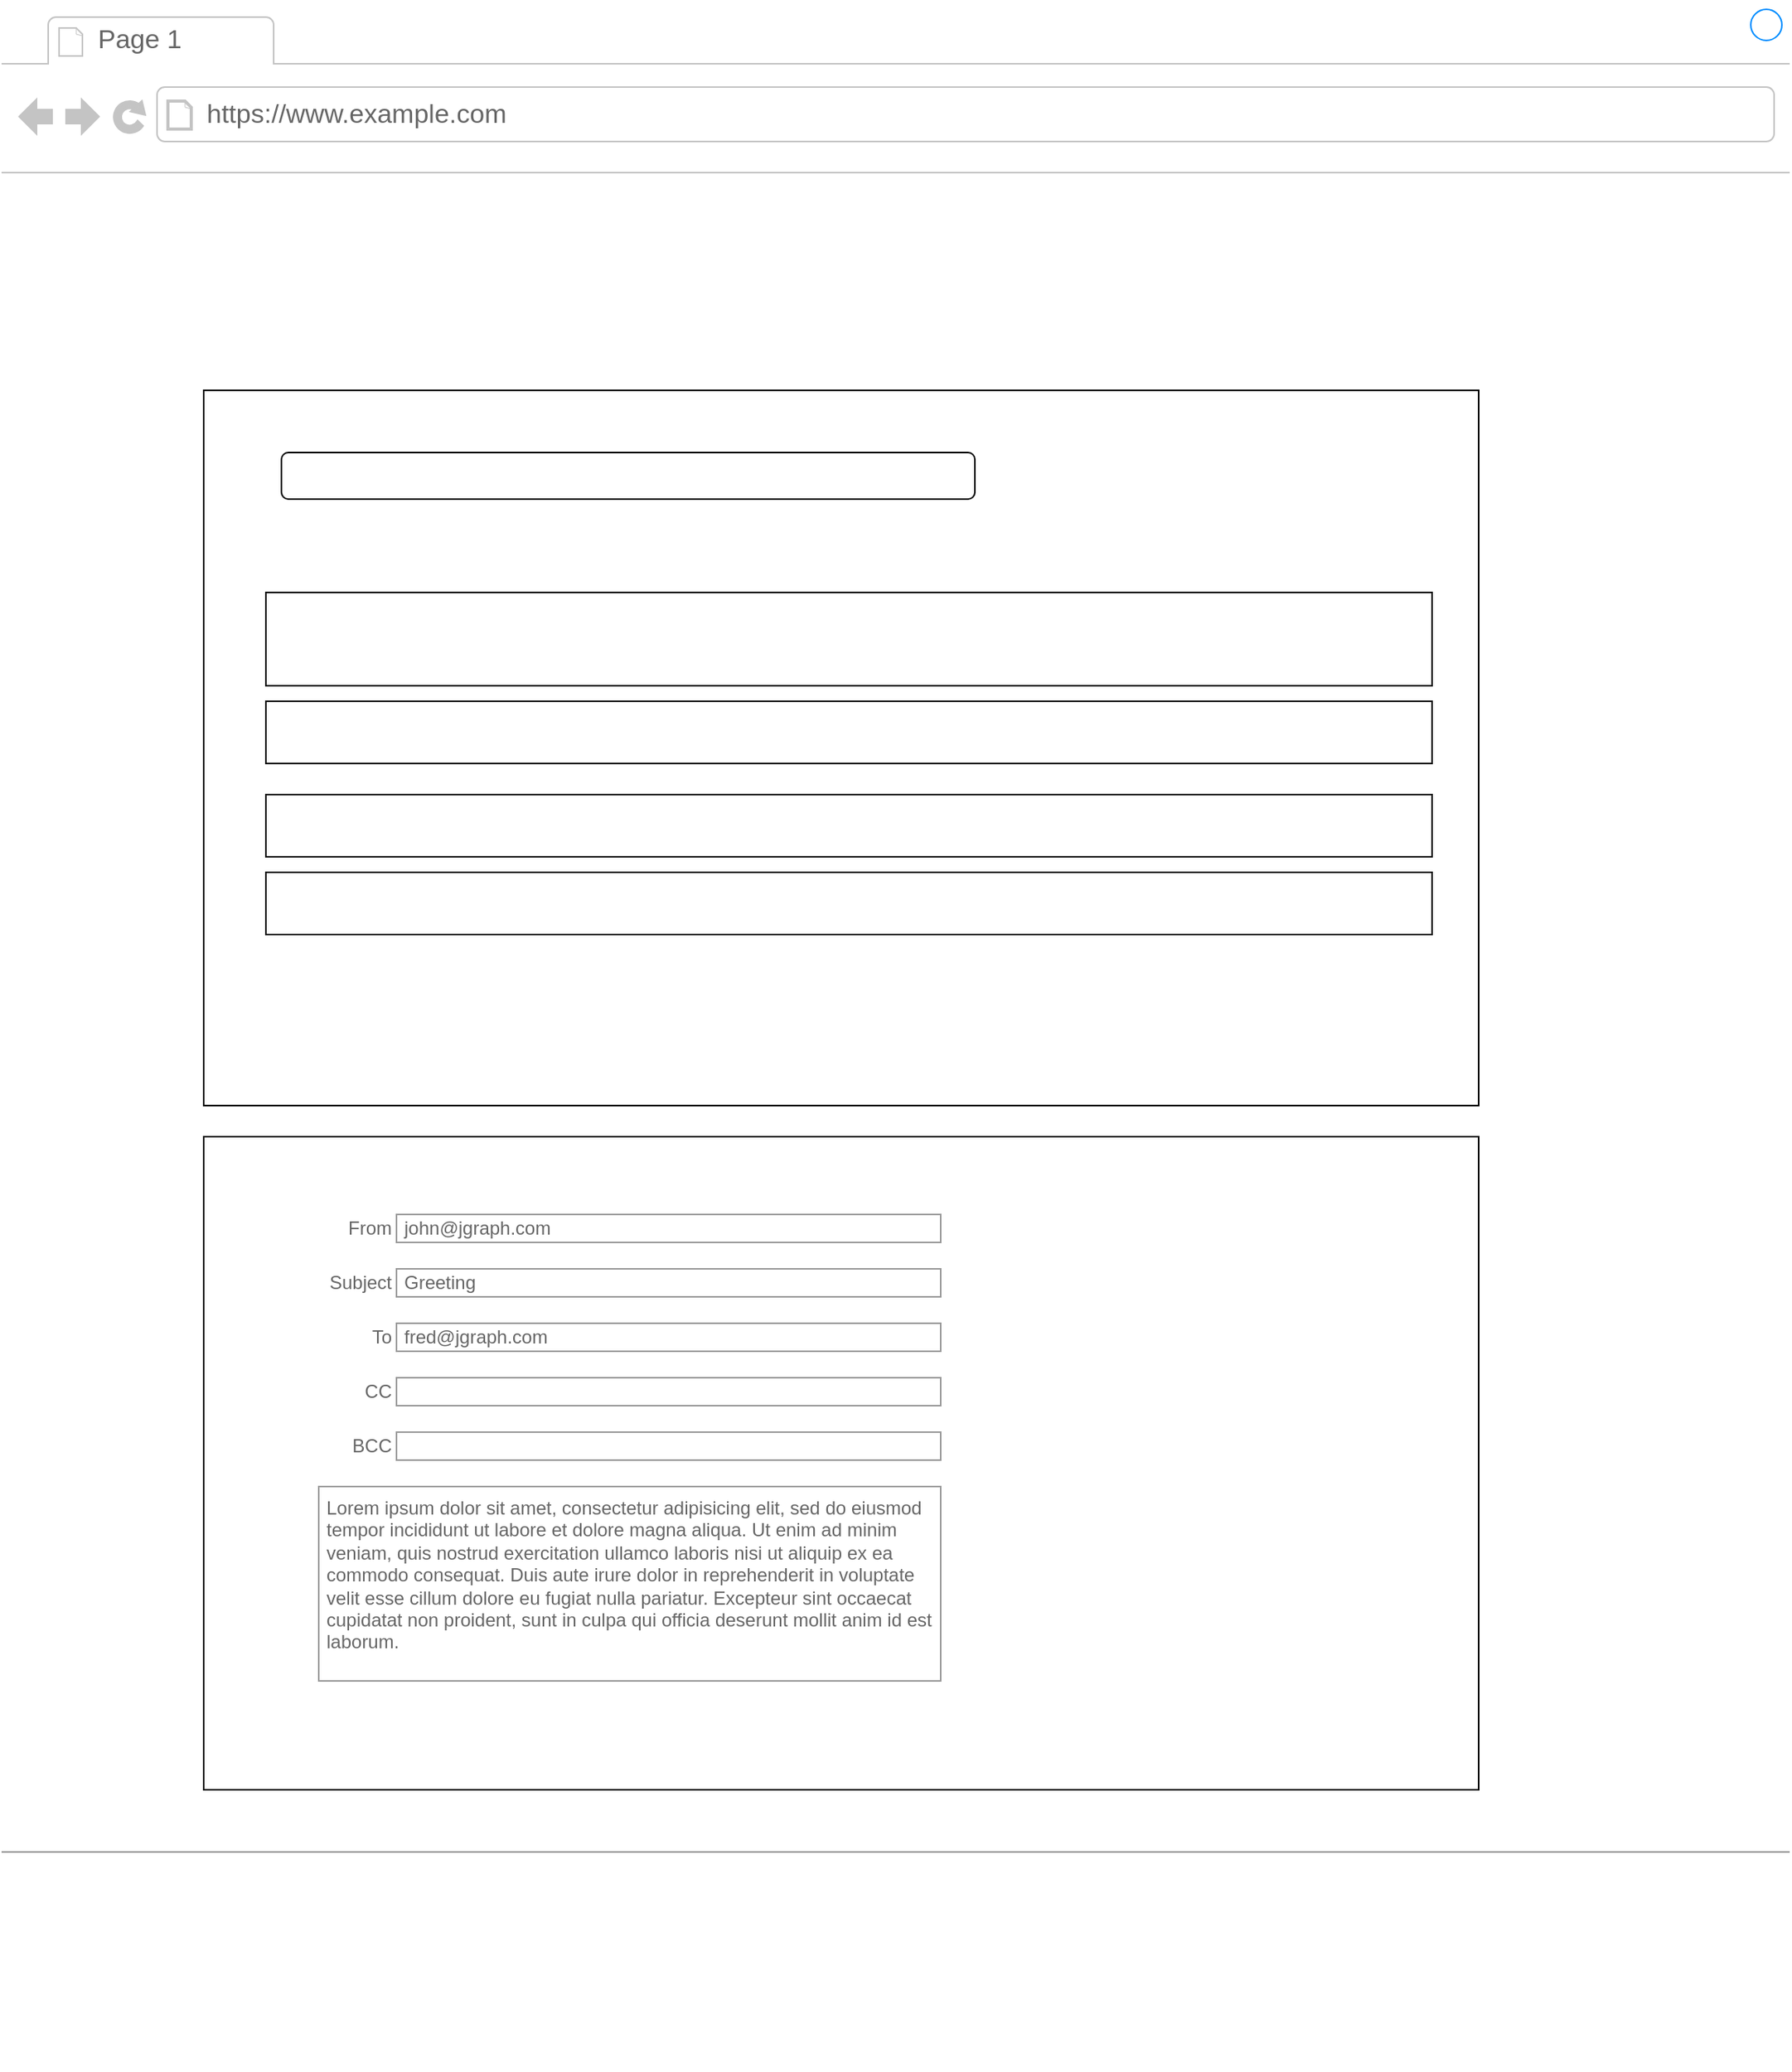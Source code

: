 <mxfile version="14.8.4" type="github">
  <diagram id="piDafpqhtRUU5qUU-vj8" name="Page-1">
    <mxGraphModel dx="1350" dy="774" grid="1" gridSize="10" guides="1" tooltips="1" connect="1" arrows="1" fold="1" page="1" pageScale="1" pageWidth="827" pageHeight="1169" math="0" shadow="0">
      <root>
        <mxCell id="0" />
        <mxCell id="1" parent="0" />
        <mxCell id="8962rQQDY3VNNf6We3Pp-1" value="" style="strokeWidth=1;shadow=0;dashed=0;align=center;html=1;shape=mxgraph.mockup.containers.browserWindow;rSize=0;strokeColor2=#008cff;strokeColor3=#c4c4c4;mainText=,;recursiveResize=0;strokeColor=#FFFFFF;fontColor=#FFFFFF;" parent="1" vertex="1">
          <mxGeometry x="10" y="10" width="1150" height="1330" as="geometry" />
        </mxCell>
        <mxCell id="8962rQQDY3VNNf6We3Pp-2" value="Page 1" style="strokeWidth=1;shadow=0;dashed=0;align=center;html=1;shape=mxgraph.mockup.containers.anchor;fontSize=17;fontColor=#666666;align=left;" parent="8962rQQDY3VNNf6We3Pp-1" vertex="1">
          <mxGeometry x="60" y="12" width="110" height="26" as="geometry" />
        </mxCell>
        <mxCell id="8962rQQDY3VNNf6We3Pp-3" value="https://www.example.com" style="strokeWidth=1;shadow=0;dashed=0;align=center;html=1;shape=mxgraph.mockup.containers.anchor;rSize=0;fontSize=17;fontColor=#666666;align=left;" parent="8962rQQDY3VNNf6We3Pp-1" vertex="1">
          <mxGeometry x="130" y="60" width="250" height="26" as="geometry" />
        </mxCell>
        <mxCell id="8962rQQDY3VNNf6We3Pp-35" value="" style="verticalLabelPosition=bottom;shadow=0;dashed=0;align=center;html=1;verticalAlign=top;strokeWidth=1;shape=mxgraph.mockup.markup.line;strokeColor=#999999;fillColor=#008CFF;fontSize=13;fontColor=#0066CC;" parent="8962rQQDY3VNNf6We3Pp-1" vertex="1">
          <mxGeometry y="1180" width="1150" height="20" as="geometry" />
        </mxCell>
        <mxCell id="GMZd6iOI4iexcXez8Cc0-13" value="" style="rounded=0;whiteSpace=wrap;html=1;" vertex="1" parent="8962rQQDY3VNNf6We3Pp-1">
          <mxGeometry x="130" y="730" width="820" height="420" as="geometry" />
        </mxCell>
        <mxCell id="GMZd6iOI4iexcXez8Cc0-30" value="" style="shape=image;html=1;verticalAlign=top;verticalLabelPosition=bottom;labelBackgroundColor=#ffffff;imageAspect=0;aspect=fixed;image=https://cdn4.iconfinder.com/data/icons/basic-ui-2-line/32/pencil-edit-write-draw-stationary-128.png" vertex="1" parent="8962rQQDY3VNNf6We3Pp-1">
          <mxGeometry x="810" y="750" width="30" height="30" as="geometry" />
        </mxCell>
        <mxCell id="GMZd6iOI4iexcXez8Cc0-31" value="" style="shape=image;html=1;verticalAlign=top;verticalLabelPosition=bottom;labelBackgroundColor=#ffffff;imageAspect=0;aspect=fixed;image=https://cdn0.iconfinder.com/data/icons/google-material-design-3-0/48/ic_save_48px-128.png" vertex="1" parent="8962rQQDY3VNNf6We3Pp-1">
          <mxGeometry x="800" y="1040" width="78" height="78" as="geometry" />
        </mxCell>
        <mxCell id="GMZd6iOI4iexcXez8Cc0-6" value="" style="rounded=0;whiteSpace=wrap;html=1;" vertex="1" parent="1">
          <mxGeometry x="140" y="260" width="820" height="460" as="geometry" />
        </mxCell>
        <mxCell id="GMZd6iOI4iexcXez8Cc0-7" value="" style="rounded=1;whiteSpace=wrap;html=1;" vertex="1" parent="1">
          <mxGeometry x="190" y="300" width="446" height="30" as="geometry" />
        </mxCell>
        <mxCell id="GMZd6iOI4iexcXez8Cc0-8" value="" style="shape=image;html=1;verticalAlign=top;verticalLabelPosition=bottom;labelBackgroundColor=#ffffff;imageAspect=0;aspect=fixed;image=https://cdn4.iconfinder.com/data/icons/wirecons-free-vector-icons/32/add-128.png" vertex="1" parent="1">
          <mxGeometry x="870" y="295" width="40" height="40" as="geometry" />
        </mxCell>
        <mxCell id="GMZd6iOI4iexcXez8Cc0-9" value="" style="rounded=0;whiteSpace=wrap;html=1;" vertex="1" parent="1">
          <mxGeometry x="180" y="390" width="750" height="60" as="geometry" />
        </mxCell>
        <mxCell id="GMZd6iOI4iexcXez8Cc0-10" value="" style="rounded=0;whiteSpace=wrap;html=1;" vertex="1" parent="1">
          <mxGeometry x="180" y="460" width="750" height="40" as="geometry" />
        </mxCell>
        <mxCell id="GMZd6iOI4iexcXez8Cc0-11" value="" style="rounded=0;whiteSpace=wrap;html=1;" vertex="1" parent="1">
          <mxGeometry x="180" y="520" width="750" height="40" as="geometry" />
        </mxCell>
        <mxCell id="GMZd6iOI4iexcXez8Cc0-12" value="" style="rounded=0;whiteSpace=wrap;html=1;" vertex="1" parent="1">
          <mxGeometry x="180" y="570" width="750" height="40" as="geometry" />
        </mxCell>
        <mxCell id="GMZd6iOI4iexcXez8Cc0-19" value="From" style="strokeWidth=1;shadow=0;dashed=0;align=center;html=1;shape=mxgraph.mockup.forms.anchor;align=right;spacingRight=2;fontColor=#666666;" vertex="1" parent="1">
          <mxGeometry x="214" y="790" width="50" height="18" as="geometry" />
        </mxCell>
        <mxCell id="GMZd6iOI4iexcXez8Cc0-20" value="john@jgraph.com" style="strokeWidth=1;shadow=0;dashed=0;align=center;html=1;shape=mxgraph.mockup.forms.rrect;fillColor=#ffffff;rSize=0;fontColor=#666666;align=left;spacingLeft=3;strokeColor=#999999;" vertex="1" parent="1">
          <mxGeometry x="264" y="790" width="350" height="18" as="geometry" />
        </mxCell>
        <mxCell id="GMZd6iOI4iexcXez8Cc0-21" value="Subject" style="strokeWidth=1;shadow=0;dashed=0;align=center;html=1;shape=mxgraph.mockup.forms.anchor;align=right;spacingRight=2;fontColor=#666666;" vertex="1" parent="1">
          <mxGeometry x="214" y="825" width="50" height="18" as="geometry" />
        </mxCell>
        <mxCell id="GMZd6iOI4iexcXez8Cc0-22" value="Greeting" style="strokeWidth=1;shadow=0;dashed=0;align=center;html=1;shape=mxgraph.mockup.forms.rrect;fillColor=#ffffff;rSize=0;fontColor=#666666;align=left;spacingLeft=3;strokeColor=#999999;" vertex="1" parent="1">
          <mxGeometry x="264" y="825" width="350" height="18" as="geometry" />
        </mxCell>
        <mxCell id="GMZd6iOI4iexcXez8Cc0-23" value="To" style="strokeWidth=1;shadow=0;dashed=0;align=center;html=1;shape=mxgraph.mockup.forms.anchor;align=right;spacingRight=2;fontColor=#666666;" vertex="1" parent="1">
          <mxGeometry x="214" y="860" width="50" height="18" as="geometry" />
        </mxCell>
        <mxCell id="GMZd6iOI4iexcXez8Cc0-24" value="fred@jgraph.com" style="strokeWidth=1;shadow=0;dashed=0;align=center;html=1;shape=mxgraph.mockup.forms.rrect;fillColor=#ffffff;rSize=0;fontColor=#666666;align=left;spacingLeft=3;strokeColor=#999999;" vertex="1" parent="1">
          <mxGeometry x="264" y="860" width="350" height="18" as="geometry" />
        </mxCell>
        <mxCell id="GMZd6iOI4iexcXez8Cc0-25" value="CC" style="strokeWidth=1;shadow=0;dashed=0;align=center;html=1;shape=mxgraph.mockup.forms.anchor;align=right;spacingRight=2;fontColor=#666666;" vertex="1" parent="1">
          <mxGeometry x="214" y="895" width="50" height="18" as="geometry" />
        </mxCell>
        <mxCell id="GMZd6iOI4iexcXez8Cc0-26" value="" style="strokeWidth=1;shadow=0;dashed=0;align=center;html=1;shape=mxgraph.mockup.forms.rrect;fillColor=#ffffff;rSize=0;fontColor=#666666;align=left;spacingLeft=3;strokeColor=#999999;" vertex="1" parent="1">
          <mxGeometry x="264" y="895" width="350" height="18" as="geometry" />
        </mxCell>
        <mxCell id="GMZd6iOI4iexcXez8Cc0-27" value="BCC" style="strokeWidth=1;shadow=0;dashed=0;align=center;html=1;shape=mxgraph.mockup.forms.anchor;align=right;spacingRight=2;fontColor=#666666;" vertex="1" parent="1">
          <mxGeometry x="214" y="930" width="50" height="18" as="geometry" />
        </mxCell>
        <mxCell id="GMZd6iOI4iexcXez8Cc0-28" value="" style="strokeWidth=1;shadow=0;dashed=0;align=center;html=1;shape=mxgraph.mockup.forms.rrect;fillColor=#ffffff;rSize=0;fontColor=#666666;align=left;spacingLeft=3;strokeColor=#999999;" vertex="1" parent="1">
          <mxGeometry x="264" y="930" width="350" height="18" as="geometry" />
        </mxCell>
        <mxCell id="GMZd6iOI4iexcXez8Cc0-29" value="Lorem ipsum dolor sit amet, consectetur adipisicing elit, sed do eiusmod tempor incididunt ut labore et dolore magna aliqua. Ut enim ad minim veniam, quis nostrud exercitation ullamco laboris nisi ut aliquip ex ea commodo consequat. Duis aute irure dolor in reprehenderit in voluptate velit esse cillum dolore eu fugiat nulla pariatur. Excepteur sint occaecat cupidatat non proident, sunt in culpa qui officia deserunt mollit anim id est laborum." style="strokeWidth=1;shadow=0;dashed=0;align=center;html=1;shape=mxgraph.mockup.forms.rrect;fillColor=#ffffff;rSize=0;fontColor=#666666;align=left;spacingLeft=3;strokeColor=#999999;verticalAlign=top;whiteSpace=wrap;" vertex="1" parent="1">
          <mxGeometry x="214" y="965" width="400" height="125" as="geometry" />
        </mxCell>
      </root>
    </mxGraphModel>
  </diagram>
</mxfile>
